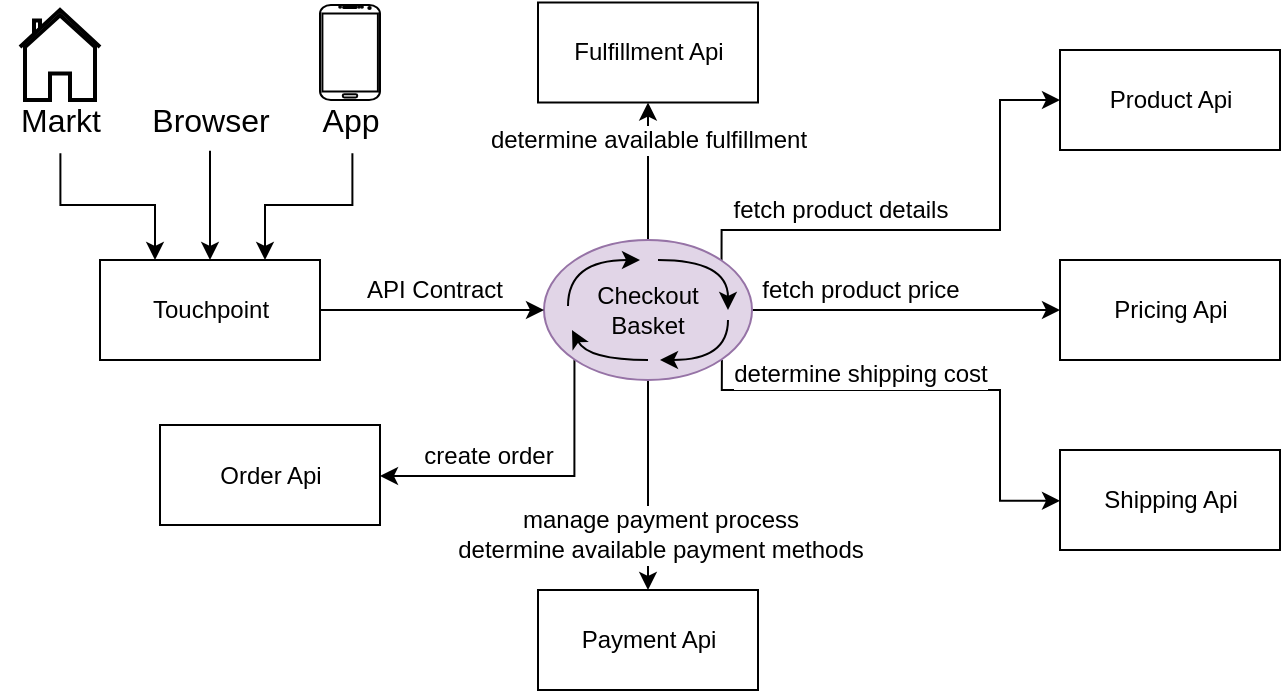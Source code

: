<mxfile version="15.7.3" type="device"><diagram id="prtHgNgQTEPvFCAcTncT" name="Page-1"><mxGraphModel dx="958" dy="854" grid="1" gridSize="10" guides="1" tooltips="1" connect="1" arrows="1" fold="1" page="1" pageScale="1" pageWidth="827" pageHeight="1169" math="0" shadow="0"><root><mxCell id="0"/><mxCell id="1" parent="0"/><mxCell id="wJpsp2j2_0Sz4GfoRF5--8" style="edgeStyle=orthogonalEdgeStyle;rounded=0;orthogonalLoop=1;jettySize=auto;html=1;fontSize=12;exitX=0.525;exitY=1.005;exitDx=0;exitDy=0;exitPerimeter=0;" edge="1" parent="1" source="wJpsp2j2_0Sz4GfoRF5--7" target="wJpsp2j2_0Sz4GfoRF5--4"><mxGeometry relative="1" as="geometry"/></mxCell><mxCell id="wJpsp2j2_0Sz4GfoRF5--9" style="edgeStyle=orthogonalEdgeStyle;rounded=0;orthogonalLoop=1;jettySize=auto;html=1;exitX=0.151;exitY=1.021;exitDx=0;exitDy=0;fontSize=12;exitPerimeter=0;entryX=0.25;entryY=0;entryDx=0;entryDy=0;" edge="1" parent="1" source="wJpsp2j2_0Sz4GfoRF5--7" target="wJpsp2j2_0Sz4GfoRF5--4"><mxGeometry relative="1" as="geometry"/></mxCell><mxCell id="wJpsp2j2_0Sz4GfoRF5--7" value="" style="rounded=0;whiteSpace=wrap;html=1;fontSize=12;strokeWidth=1;fillColor=none;strokeColor=none;" vertex="1" parent="1"><mxGeometry x="110" y="260" width="200" height="75" as="geometry"/></mxCell><mxCell id="pAOVyUW9lYZ3T8qnk2ZR-10" value="" style="html=1;verticalLabelPosition=bottom;align=center;labelBackgroundColor=#ffffff;verticalAlign=top;strokeWidth=2;strokeColor=#000000;shadow=0;dashed=0;shape=mxgraph.ios7.icons.home;" parent="1" vertex="1"><mxGeometry x="120" y="265" width="40" height="45" as="geometry"/></mxCell><mxCell id="pAOVyUW9lYZ3T8qnk2ZR-24" value="Markt" style="text;html=1;align=center;verticalAlign=middle;resizable=0;points=[];autosize=1;strokeColor=none;fillColor=none;fontSize=16;" parent="1" vertex="1"><mxGeometry x="110" y="310" width="60" height="20" as="geometry"/></mxCell><mxCell id="wJpsp2j2_0Sz4GfoRF5--14" style="edgeStyle=orthogonalEdgeStyle;rounded=0;orthogonalLoop=1;jettySize=auto;html=1;fontSize=12;exitX=0;exitY=1;exitDx=0;exitDy=0;entryX=1;entryY=0.5;entryDx=0;entryDy=0;" edge="1" parent="1" source="wJpsp2j2_0Sz4GfoRF5--3" target="wJpsp2j2_0Sz4GfoRF5--12"><mxGeometry relative="1" as="geometry"><Array as="points"><mxPoint x="397" y="498"/><mxPoint x="300" y="498"/></Array></mxGeometry></mxCell><mxCell id="wJpsp2j2_0Sz4GfoRF5--15" value="create order" style="edgeLabel;html=1;align=center;verticalAlign=middle;resizable=0;points=[];fontSize=12;" vertex="1" connectable="0" parent="wJpsp2j2_0Sz4GfoRF5--14"><mxGeometry x="0.203" y="-1" relative="1" as="geometry"><mxPoint x="-8" y="-9" as="offset"/></mxGeometry></mxCell><mxCell id="wJpsp2j2_0Sz4GfoRF5--20" style="edgeStyle=orthogonalEdgeStyle;rounded=0;orthogonalLoop=1;jettySize=auto;html=1;fontSize=12;exitX=1;exitY=1;exitDx=0;exitDy=0;entryX=0;entryY=0.5;entryDx=0;entryDy=0;" edge="1" parent="1"><mxGeometry relative="1" as="geometry"><mxPoint x="470.945" y="440.0" as="sourcePoint"/><mxPoint x="640" y="510.37" as="targetPoint"/><Array as="points"><mxPoint x="471" y="455"/><mxPoint x="610" y="455"/><mxPoint x="610" y="510"/></Array></mxGeometry></mxCell><mxCell id="wJpsp2j2_0Sz4GfoRF5--21" value="determine shipping cost" style="edgeLabel;html=1;align=center;verticalAlign=middle;resizable=0;points=[];fontSize=12;" vertex="1" connectable="0" parent="wJpsp2j2_0Sz4GfoRF5--20"><mxGeometry x="0.204" y="-1" relative="1" as="geometry"><mxPoint x="-60" y="-9" as="offset"/></mxGeometry></mxCell><mxCell id="wJpsp2j2_0Sz4GfoRF5--22" style="edgeStyle=orthogonalEdgeStyle;rounded=0;orthogonalLoop=1;jettySize=auto;html=1;fontSize=12;" edge="1" parent="1" source="wJpsp2j2_0Sz4GfoRF5--3" target="wJpsp2j2_0Sz4GfoRF5--19"><mxGeometry relative="1" as="geometry"/></mxCell><mxCell id="wJpsp2j2_0Sz4GfoRF5--23" value="determine available fulfillment" style="edgeLabel;html=1;align=center;verticalAlign=middle;resizable=0;points=[];fontSize=12;" vertex="1" connectable="0" parent="wJpsp2j2_0Sz4GfoRF5--22"><mxGeometry x="0.669" relative="1" as="geometry"><mxPoint y="7" as="offset"/></mxGeometry></mxCell><mxCell id="wJpsp2j2_0Sz4GfoRF5--26" style="edgeStyle=orthogonalEdgeStyle;rounded=0;orthogonalLoop=1;jettySize=auto;html=1;fontSize=12;" edge="1" parent="1" source="wJpsp2j2_0Sz4GfoRF5--3" target="wJpsp2j2_0Sz4GfoRF5--25"><mxGeometry relative="1" as="geometry"/></mxCell><mxCell id="wJpsp2j2_0Sz4GfoRF5--27" value="fetch product price" style="edgeLabel;html=1;align=center;verticalAlign=middle;resizable=0;points=[];fontSize=12;" vertex="1" connectable="0" parent="wJpsp2j2_0Sz4GfoRF5--26"><mxGeometry x="0.807" relative="1" as="geometry"><mxPoint x="-85" y="-10" as="offset"/></mxGeometry></mxCell><mxCell id="wJpsp2j2_0Sz4GfoRF5--29" style="edgeStyle=orthogonalEdgeStyle;rounded=0;orthogonalLoop=1;jettySize=auto;html=1;fontSize=12;exitX=1;exitY=0;exitDx=0;exitDy=0;entryX=0;entryY=0.5;entryDx=0;entryDy=0;" edge="1" parent="1" source="wJpsp2j2_0Sz4GfoRF5--3" target="wJpsp2j2_0Sz4GfoRF5--28"><mxGeometry relative="1" as="geometry"><Array as="points"><mxPoint x="471" y="375"/><mxPoint x="610" y="375"/><mxPoint x="610" y="310"/></Array></mxGeometry></mxCell><mxCell id="wJpsp2j2_0Sz4GfoRF5--30" value="fetch product details" style="edgeLabel;html=1;align=center;verticalAlign=middle;resizable=0;points=[];fontSize=12;" vertex="1" connectable="0" parent="wJpsp2j2_0Sz4GfoRF5--29"><mxGeometry x="0.79" y="4" relative="1" as="geometry"><mxPoint x="-84" y="59" as="offset"/></mxGeometry></mxCell><mxCell id="wJpsp2j2_0Sz4GfoRF5--32" style="edgeStyle=orthogonalEdgeStyle;rounded=0;orthogonalLoop=1;jettySize=auto;html=1;fontSize=12;exitX=0.5;exitY=1;exitDx=0;exitDy=0;" edge="1" parent="1" source="wJpsp2j2_0Sz4GfoRF5--3" target="wJpsp2j2_0Sz4GfoRF5--31"><mxGeometry relative="1" as="geometry"/></mxCell><mxCell id="wJpsp2j2_0Sz4GfoRF5--33" value="manage payment process" style="edgeLabel;html=1;align=center;verticalAlign=middle;resizable=0;points=[];fontSize=12;" vertex="1" connectable="0" parent="wJpsp2j2_0Sz4GfoRF5--32"><mxGeometry x="-0.176" y="4" relative="1" as="geometry"><mxPoint x="2" y="26" as="offset"/></mxGeometry></mxCell><mxCell id="wJpsp2j2_0Sz4GfoRF5--34" value="determine available payment methods" style="edgeLabel;html=1;align=center;verticalAlign=middle;resizable=0;points=[];fontSize=12;" vertex="1" connectable="0" parent="wJpsp2j2_0Sz4GfoRF5--32"><mxGeometry x="-0.367" y="2" relative="1" as="geometry"><mxPoint x="4" y="52" as="offset"/></mxGeometry></mxCell><mxCell id="wJpsp2j2_0Sz4GfoRF5--3" value="Checkout&lt;br&gt;Basket" style="ellipse;whiteSpace=wrap;html=1;fillColor=#e1d5e7;strokeColor=#9673a6;" vertex="1" parent="1"><mxGeometry x="382" y="380" width="104" height="70" as="geometry"/></mxCell><mxCell id="wJpsp2j2_0Sz4GfoRF5--5" style="edgeStyle=orthogonalEdgeStyle;rounded=0;orthogonalLoop=1;jettySize=auto;html=1;" edge="1" parent="1" source="wJpsp2j2_0Sz4GfoRF5--4" target="wJpsp2j2_0Sz4GfoRF5--3"><mxGeometry relative="1" as="geometry"/></mxCell><mxCell id="wJpsp2j2_0Sz4GfoRF5--11" value="API Contract" style="edgeLabel;html=1;align=center;verticalAlign=middle;resizable=0;points=[];fontSize=12;" vertex="1" connectable="0" parent="wJpsp2j2_0Sz4GfoRF5--5"><mxGeometry x="-0.13" y="-2" relative="1" as="geometry"><mxPoint x="8" y="-12" as="offset"/></mxGeometry></mxCell><mxCell id="wJpsp2j2_0Sz4GfoRF5--4" value="Touchpoint" style="html=1;" vertex="1" parent="1"><mxGeometry x="160" y="390" width="110" height="50" as="geometry"/></mxCell><mxCell id="pAOVyUW9lYZ3T8qnk2ZR-11" value="" style="shape=image;html=1;verticalAlign=top;verticalLabelPosition=bottom;labelBackgroundColor=#ffffff;imageAspect=0;aspect=fixed;image=https://cdn1.iconfinder.com/data/icons/100-basic-for-user-interface/32/29-Screen-128.png;strokeColor=#000000;" parent="1" vertex="1"><mxGeometry x="195" y="270" width="40" height="40" as="geometry"/></mxCell><mxCell id="pAOVyUW9lYZ3T8qnk2ZR-25" value="&lt;font style=&quot;font-size: 16px&quot;&gt;Browser&lt;/font&gt;" style="text;html=1;align=center;verticalAlign=middle;resizable=0;points=[];autosize=1;strokeColor=none;fillColor=none;" parent="1" vertex="1"><mxGeometry x="180" y="310" width="70" height="20" as="geometry"/></mxCell><mxCell id="pAOVyUW9lYZ3T8qnk2ZR-8" value="" style="verticalLabelPosition=bottom;verticalAlign=top;html=1;shadow=0;dashed=0;strokeWidth=1;shape=mxgraph.android.phone2;fontSize=12;" parent="1" vertex="1"><mxGeometry x="270" y="262.5" width="30" height="47.5" as="geometry"/></mxCell><mxCell id="wJpsp2j2_0Sz4GfoRF5--10" style="edgeStyle=orthogonalEdgeStyle;rounded=0;orthogonalLoop=1;jettySize=auto;html=1;entryX=0.75;entryY=0;entryDx=0;entryDy=0;fontSize=12;exitX=0.881;exitY=1.021;exitDx=0;exitDy=0;exitPerimeter=0;" edge="1" parent="1" source="wJpsp2j2_0Sz4GfoRF5--7" target="wJpsp2j2_0Sz4GfoRF5--4"><mxGeometry relative="1" as="geometry"><mxPoint x="300" y="355" as="sourcePoint"/></mxGeometry></mxCell><mxCell id="pAOVyUW9lYZ3T8qnk2ZR-23" value="App" style="text;html=1;align=center;verticalAlign=middle;resizable=0;points=[];autosize=1;strokeColor=none;fillColor=none;fontSize=16;" parent="1" vertex="1"><mxGeometry x="265" y="310" width="40" height="20" as="geometry"/></mxCell><mxCell id="wJpsp2j2_0Sz4GfoRF5--12" value="Order Api" style="html=1;fontSize=12;strokeWidth=1;fillColor=none;" vertex="1" parent="1"><mxGeometry x="190" y="472.5" width="110" height="50" as="geometry"/></mxCell><mxCell id="wJpsp2j2_0Sz4GfoRF5--16" value="Shipping Api" style="html=1;fontSize=12;strokeWidth=1;fillColor=none;" vertex="1" parent="1"><mxGeometry x="640" y="485" width="110" height="50" as="geometry"/></mxCell><mxCell id="wJpsp2j2_0Sz4GfoRF5--19" value="Fulfillment Api" style="html=1;fontSize=12;strokeWidth=1;fillColor=none;" vertex="1" parent="1"><mxGeometry x="379" y="261.25" width="110" height="50" as="geometry"/></mxCell><mxCell id="wJpsp2j2_0Sz4GfoRF5--25" value="Pricing Api" style="html=1;fontSize=12;strokeWidth=1;fillColor=none;" vertex="1" parent="1"><mxGeometry x="640" y="390" width="110" height="50" as="geometry"/></mxCell><mxCell id="wJpsp2j2_0Sz4GfoRF5--28" value="Product Api" style="html=1;fontSize=12;strokeWidth=1;fillColor=none;" vertex="1" parent="1"><mxGeometry x="640" y="285" width="110" height="50" as="geometry"/></mxCell><mxCell id="wJpsp2j2_0Sz4GfoRF5--31" value="Payment Api" style="html=1;fontSize=12;strokeWidth=1;fillColor=none;" vertex="1" parent="1"><mxGeometry x="379" y="555" width="110" height="50" as="geometry"/></mxCell><mxCell id="wJpsp2j2_0Sz4GfoRF5--97" value="" style="group" vertex="1" connectable="0" parent="1"><mxGeometry x="394" y="390" width="80" height="50" as="geometry"/></mxCell><mxCell id="wJpsp2j2_0Sz4GfoRF5--93" value="" style="curved=1;endArrow=classic;html=1;rounded=0;fontSize=12;strokeWidth=1;sketch=0;shadow=0;" edge="1" parent="wJpsp2j2_0Sz4GfoRF5--97"><mxGeometry width="50" height="50" relative="1" as="geometry"><mxPoint y="23" as="sourcePoint"/><mxPoint x="36" as="targetPoint"/><Array as="points"><mxPoint/></Array></mxGeometry></mxCell><mxCell id="wJpsp2j2_0Sz4GfoRF5--94" value="" style="curved=1;endArrow=classic;html=1;rounded=0;fontSize=12;strokeWidth=1;sketch=0;shadow=0;" edge="1" parent="wJpsp2j2_0Sz4GfoRF5--97"><mxGeometry width="50" height="50" relative="1" as="geometry"><mxPoint x="45.0" as="sourcePoint"/><mxPoint x="80" y="25" as="targetPoint"/><Array as="points"><mxPoint x="80"/></Array></mxGeometry></mxCell><mxCell id="wJpsp2j2_0Sz4GfoRF5--95" value="" style="curved=1;endArrow=classic;html=1;rounded=0;fontSize=12;strokeWidth=1;sketch=0;shadow=0;" edge="1" parent="wJpsp2j2_0Sz4GfoRF5--97"><mxGeometry width="50" height="50" relative="1" as="geometry"><mxPoint x="80.0" y="30" as="sourcePoint"/><mxPoint x="46" y="50" as="targetPoint"/><Array as="points"><mxPoint x="80" y="50"/></Array></mxGeometry></mxCell><mxCell id="wJpsp2j2_0Sz4GfoRF5--96" value="" style="curved=1;endArrow=classic;html=1;rounded=0;fontSize=12;strokeWidth=1;sketch=0;shadow=0;" edge="1" parent="wJpsp2j2_0Sz4GfoRF5--97"><mxGeometry width="50" height="50" relative="1" as="geometry"><mxPoint x="40.0" y="50.0" as="sourcePoint"/><mxPoint x="2.0" y="35" as="targetPoint"/><Array as="points"><mxPoint x="10" y="50"/></Array></mxGeometry></mxCell></root></mxGraphModel></diagram></mxfile>